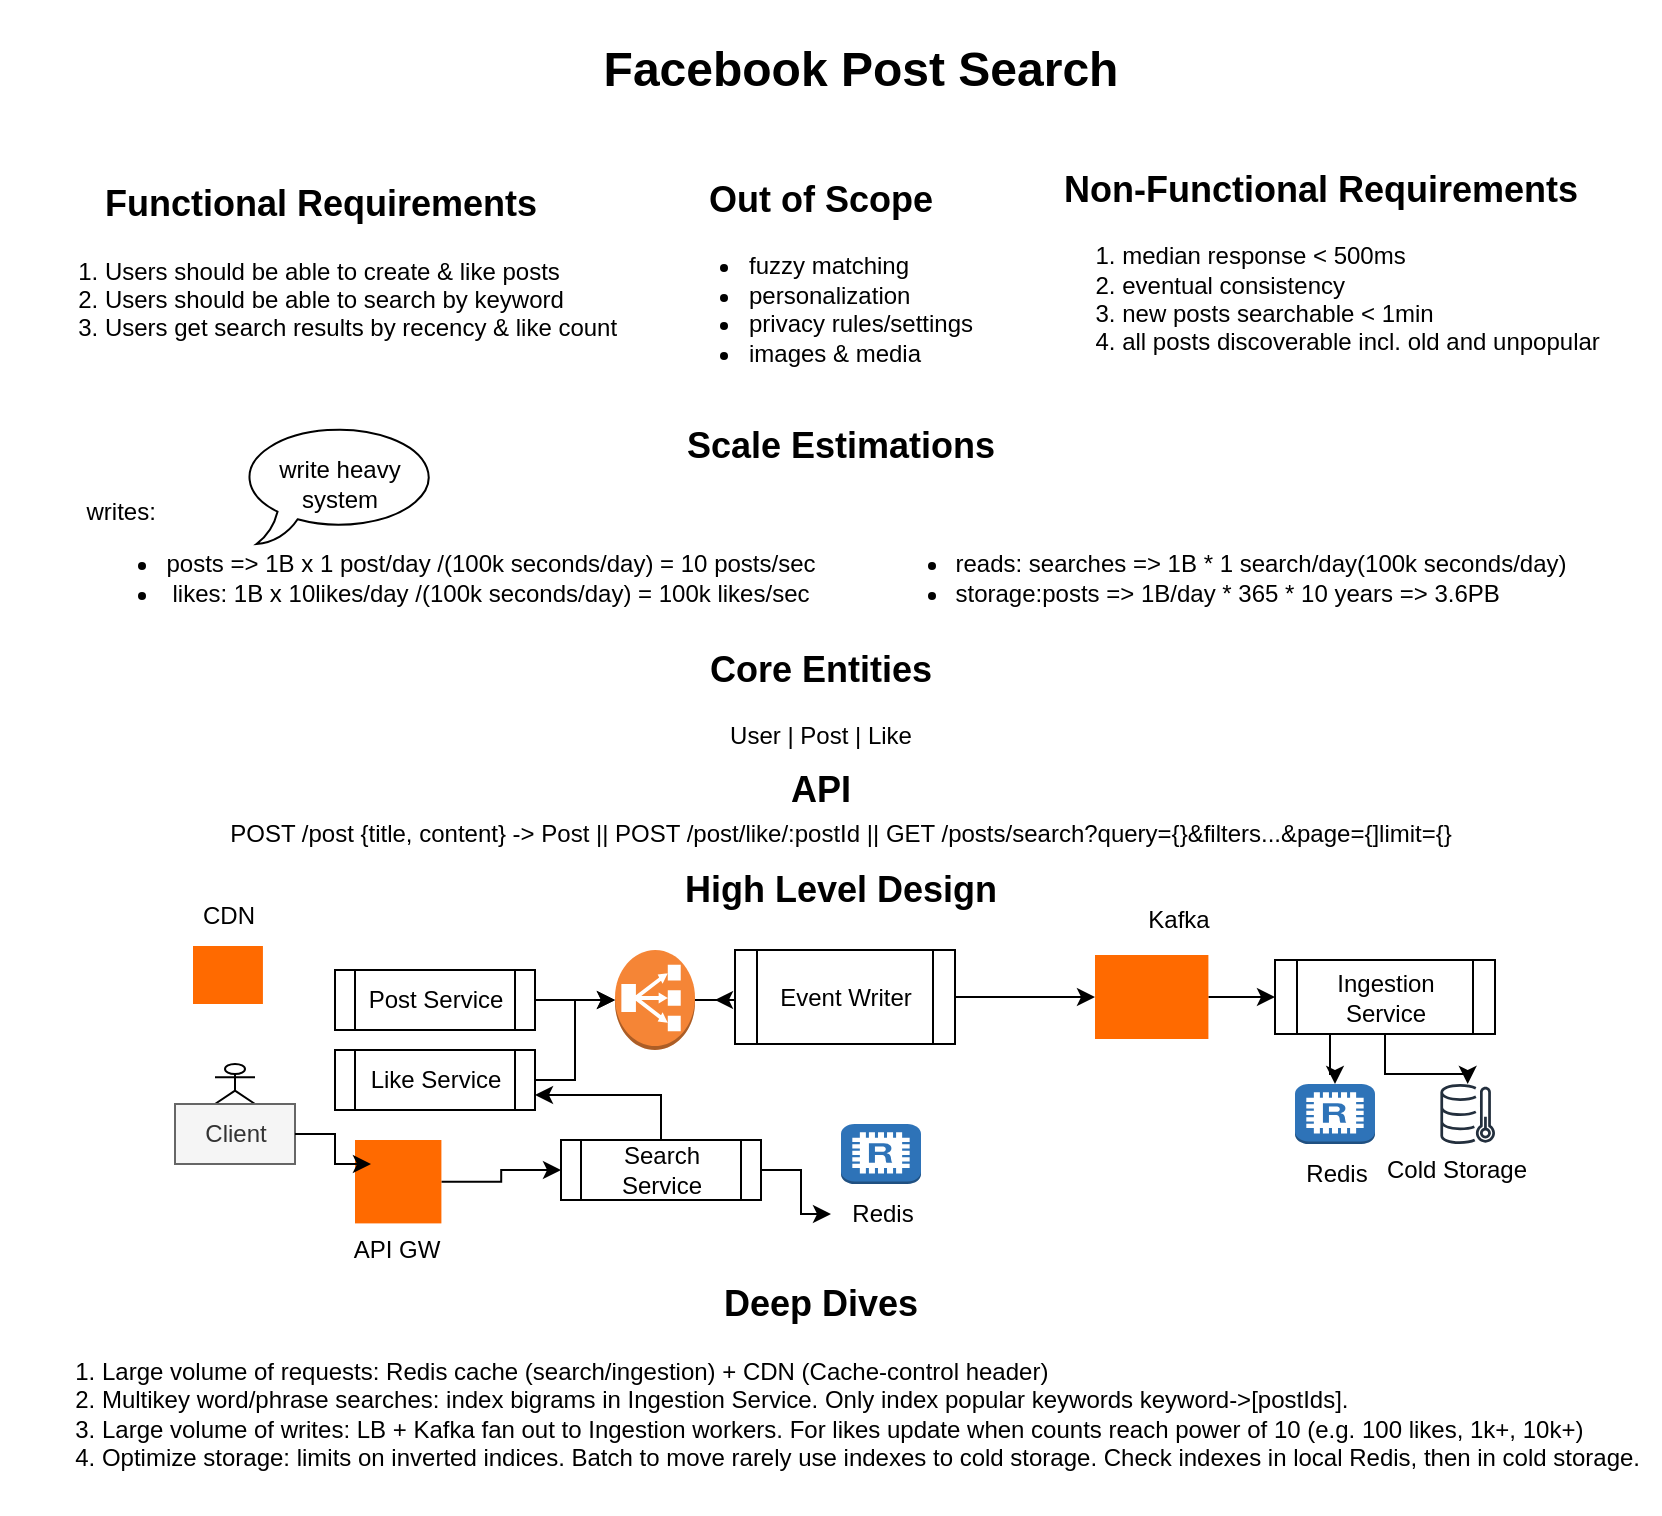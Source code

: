<mxfile version="26.2.14">
  <diagram name="Page-1" id="JqNY8BTypZa2bjlkMLGi">
    <mxGraphModel dx="1205" dy="1884" grid="1" gridSize="10" guides="1" tooltips="1" connect="1" arrows="1" fold="1" page="1" pageScale="1" pageWidth="850" pageHeight="1100" math="0" shadow="0">
      <root>
        <mxCell id="0" />
        <mxCell id="1" parent="0" />
        <mxCell id="mnfu5z3pjoMPdWj8_KTB-1" value="&lt;h1&gt;Facebook Post Search&lt;/h1&gt;" style="text;html=1;align=center;verticalAlign=middle;resizable=0;points=[];autosize=1;strokeColor=none;fillColor=none;" vertex="1" parent="1">
          <mxGeometry x="290" y="-12" width="280" height="70" as="geometry" />
        </mxCell>
        <mxCell id="mnfu5z3pjoMPdWj8_KTB-2" value="&lt;h2&gt;Functional Requirements&lt;/h2&gt;&lt;div&gt;&lt;ol&gt;&lt;li style=&quot;text-align: left;&quot;&gt;Users should be able to create &amp;amp; like posts&lt;/li&gt;&lt;li style=&quot;text-align: left;&quot;&gt;Users should be able to search by keyword&lt;/li&gt;&lt;li style=&quot;text-align: left;&quot;&gt;Users get search results by recency &amp;amp; like count&lt;/li&gt;&lt;/ol&gt;&lt;/div&gt;" style="text;html=1;align=center;verticalAlign=middle;resizable=0;points=[];autosize=1;strokeColor=none;fillColor=none;" vertex="1" parent="1">
          <mxGeometry y="58" width="320" height="120" as="geometry" />
        </mxCell>
        <mxCell id="mnfu5z3pjoMPdWj8_KTB-3" value="&lt;h2&gt;Non-Functional Requirements&lt;/h2&gt;&lt;div&gt;&lt;ol&gt;&lt;li style=&quot;text-align: left;&quot;&gt;median response &amp;lt; 500ms&lt;/li&gt;&lt;li style=&quot;text-align: left;&quot;&gt;eventual consistency&lt;/li&gt;&lt;li style=&quot;text-align: left;&quot;&gt;new posts searchable &amp;lt; 1min&lt;/li&gt;&lt;li style=&quot;text-align: left;&quot;&gt;all posts discoverable incl. old and unpopular&lt;/li&gt;&lt;/ol&gt;&lt;/div&gt;&lt;div style=&quot;text-align: left;&quot;&gt;&lt;br&gt;&lt;/div&gt;" style="text;html=1;align=center;verticalAlign=middle;resizable=0;points=[];autosize=1;strokeColor=none;fillColor=none;" vertex="1" parent="1">
          <mxGeometry x="510" y="50" width="300" height="150" as="geometry" />
        </mxCell>
        <mxCell id="mnfu5z3pjoMPdWj8_KTB-4" value="&lt;h2&gt;Out of Scope&lt;/h2&gt;&lt;div&gt;&lt;ul&gt;&lt;li style=&quot;text-align: left;&quot;&gt;fuzzy matching&lt;/li&gt;&lt;li style=&quot;text-align: left;&quot;&gt;personalization&lt;/li&gt;&lt;li style=&quot;text-align: left;&quot;&gt;privacy rules/settings&lt;/li&gt;&lt;li style=&quot;text-align: left;&quot;&gt;images &amp;amp; media&lt;/li&gt;&lt;/ul&gt;&lt;/div&gt;" style="text;html=1;align=center;verticalAlign=middle;resizable=0;points=[];autosize=1;strokeColor=none;fillColor=none;" vertex="1" parent="1">
          <mxGeometry x="320" y="58" width="180" height="130" as="geometry" />
        </mxCell>
        <mxCell id="mnfu5z3pjoMPdWj8_KTB-5" value="&lt;h2&gt;Scale Estimations&lt;/h2&gt;&lt;div&gt;&lt;br&gt;&lt;/div&gt;" style="text;html=1;align=center;verticalAlign=middle;resizable=0;points=[];autosize=1;strokeColor=none;fillColor=none;" vertex="1" parent="1">
          <mxGeometry x="330" y="178" width="180" height="80" as="geometry" />
        </mxCell>
        <mxCell id="mnfu5z3pjoMPdWj8_KTB-6" value="&lt;div style=&quot;text-align: left;&quot;&gt;writes:&amp;nbsp;&lt;/div&gt;&lt;div&gt;&lt;ul&gt;&lt;li&gt;posts =&amp;gt; 1B x 1 post/day /(100k seconds/day) = 10 posts/sec&lt;/li&gt;&lt;li&gt;&lt;span style=&quot;background-color: transparent; color: light-dark(rgb(0, 0, 0), rgb(255, 255, 255));&quot;&gt;likes: 1B x 10likes/day /(100k seconds/day) = 100k likes/sec&lt;/span&gt;&lt;/li&gt;&lt;/ul&gt;&lt;/div&gt;" style="text;html=1;align=center;verticalAlign=middle;resizable=0;points=[];autosize=1;strokeColor=none;fillColor=none;" vertex="1" parent="1">
          <mxGeometry x="30" y="230" width="390" height="80" as="geometry" />
        </mxCell>
        <mxCell id="mnfu5z3pjoMPdWj8_KTB-7" value="&lt;br&gt;&lt;div&gt;&lt;ul&gt;&lt;li&gt;reads: searches =&amp;gt; 1B * 1 search/day(100k seconds/day)&lt;/li&gt;&lt;li style=&quot;text-align: left;&quot;&gt;storage:posts =&amp;gt; 1B/day * 365 * 10 years =&amp;gt; 3.6PB&lt;/li&gt;&lt;/ul&gt;&lt;/div&gt;" style="text;html=1;align=center;verticalAlign=middle;resizable=0;points=[];autosize=1;strokeColor=none;fillColor=none;" vertex="1" parent="1">
          <mxGeometry x="425" y="230" width="370" height="80" as="geometry" />
        </mxCell>
        <mxCell id="mnfu5z3pjoMPdWj8_KTB-8" value="write heavy system" style="whiteSpace=wrap;html=1;shape=mxgraph.basic.oval_callout" vertex="1" parent="1">
          <mxGeometry x="120" y="200" width="100" height="60" as="geometry" />
        </mxCell>
        <mxCell id="mnfu5z3pjoMPdWj8_KTB-9" value="&lt;h2&gt;Core Entities&lt;/h2&gt;&lt;div&gt;User | Post | Like&lt;/div&gt;" style="text;html=1;align=center;verticalAlign=middle;resizable=0;points=[];autosize=1;strokeColor=none;fillColor=none;" vertex="1" parent="1">
          <mxGeometry x="345" y="290" width="130" height="80" as="geometry" />
        </mxCell>
        <mxCell id="mnfu5z3pjoMPdWj8_KTB-10" value="&lt;h2&gt;API&lt;/h2&gt;" style="text;html=1;align=center;verticalAlign=middle;resizable=0;points=[];autosize=1;strokeColor=none;fillColor=none;" vertex="1" parent="1">
          <mxGeometry x="385" y="353" width="50" height="60" as="geometry" />
        </mxCell>
        <mxCell id="mnfu5z3pjoMPdWj8_KTB-11" value="POST /post {title, content} -&amp;gt; Post || POST /post/like/:postId || GET /posts/search?query={}&amp;amp;filters...&amp;amp;page={]limit={}" style="text;html=1;align=center;verticalAlign=middle;resizable=0;points=[];autosize=1;strokeColor=none;fillColor=none;" vertex="1" parent="1">
          <mxGeometry x="105" y="390" width="630" height="30" as="geometry" />
        </mxCell>
        <mxCell id="mnfu5z3pjoMPdWj8_KTB-12" value="&lt;h2&gt;High Level Design&lt;/h2&gt;" style="text;html=1;align=center;verticalAlign=middle;resizable=0;points=[];autosize=1;strokeColor=none;fillColor=none;" vertex="1" parent="1">
          <mxGeometry x="330" y="403" width="180" height="60" as="geometry" />
        </mxCell>
        <mxCell id="mnfu5z3pjoMPdWj8_KTB-15" value="" style="edgeStyle=orthogonalEdgeStyle;rounded=0;orthogonalLoop=1;jettySize=auto;html=1;" edge="1" parent="1" source="mnfu5z3pjoMPdWj8_KTB-16">
          <mxGeometry relative="1" as="geometry">
            <mxPoint x="357.5" y="488" as="targetPoint" />
          </mxGeometry>
        </mxCell>
        <mxCell id="mnfu5z3pjoMPdWj8_KTB-14" value="Post Service" style="shape=process;whiteSpace=wrap;html=1;backgroundOutline=1;" vertex="1" parent="1">
          <mxGeometry x="167.5" y="473" width="100" height="30" as="geometry" />
        </mxCell>
        <mxCell id="mnfu5z3pjoMPdWj8_KTB-17" value="" style="edgeStyle=orthogonalEdgeStyle;rounded=0;orthogonalLoop=1;jettySize=auto;html=1;" edge="1" parent="1" source="mnfu5z3pjoMPdWj8_KTB-14" target="mnfu5z3pjoMPdWj8_KTB-16">
          <mxGeometry relative="1" as="geometry">
            <mxPoint x="267.5" y="488" as="sourcePoint" />
            <mxPoint x="357.5" y="488" as="targetPoint" />
          </mxGeometry>
        </mxCell>
        <mxCell id="mnfu5z3pjoMPdWj8_KTB-16" value="" style="outlineConnect=0;dashed=0;verticalLabelPosition=bottom;verticalAlign=top;align=center;html=1;shape=mxgraph.aws3.classic_load_balancer;fillColor=#F58536;gradientColor=none;" vertex="1" parent="1">
          <mxGeometry x="307.5" y="463" width="40" height="50" as="geometry" />
        </mxCell>
        <mxCell id="mnfu5z3pjoMPdWj8_KTB-20" value="" style="edgeStyle=orthogonalEdgeStyle;rounded=0;orthogonalLoop=1;jettySize=auto;html=1;entryX=0;entryY=0.5;entryDx=0;entryDy=0;entryPerimeter=0;" edge="1" parent="1" source="mnfu5z3pjoMPdWj8_KTB-18" target="mnfu5z3pjoMPdWj8_KTB-21">
          <mxGeometry relative="1" as="geometry">
            <mxPoint x="547.5" y="480" as="targetPoint" />
          </mxGeometry>
        </mxCell>
        <mxCell id="mnfu5z3pjoMPdWj8_KTB-18" value="Event Writer" style="shape=process;whiteSpace=wrap;html=1;backgroundOutline=1;" vertex="1" parent="1">
          <mxGeometry x="367.5" y="463" width="110" height="47" as="geometry" />
        </mxCell>
        <mxCell id="mnfu5z3pjoMPdWj8_KTB-24" value="" style="edgeStyle=orthogonalEdgeStyle;rounded=0;orthogonalLoop=1;jettySize=auto;html=1;" edge="1" parent="1" source="mnfu5z3pjoMPdWj8_KTB-21" target="mnfu5z3pjoMPdWj8_KTB-23">
          <mxGeometry relative="1" as="geometry" />
        </mxCell>
        <mxCell id="mnfu5z3pjoMPdWj8_KTB-21" value="" style="points=[];aspect=fixed;html=1;align=center;shadow=0;dashed=0;fillColor=#FF6A00;strokeColor=none;shape=mxgraph.alibaba_cloud.kafka;" vertex="1" parent="1">
          <mxGeometry x="547.5" y="465.5" width="56.7" height="42" as="geometry" />
        </mxCell>
        <mxCell id="mnfu5z3pjoMPdWj8_KTB-22" value="Kafka" style="text;html=1;align=center;verticalAlign=middle;resizable=0;points=[];autosize=1;strokeColor=none;fillColor=none;" vertex="1" parent="1">
          <mxGeometry x="564.2" y="433" width="50" height="30" as="geometry" />
        </mxCell>
        <mxCell id="mnfu5z3pjoMPdWj8_KTB-27" value="" style="edgeStyle=orthogonalEdgeStyle;rounded=0;orthogonalLoop=1;jettySize=auto;html=1;" edge="1" parent="1" source="mnfu5z3pjoMPdWj8_KTB-23" target="mnfu5z3pjoMPdWj8_KTB-26">
          <mxGeometry relative="1" as="geometry" />
        </mxCell>
        <mxCell id="mnfu5z3pjoMPdWj8_KTB-28" style="edgeStyle=orthogonalEdgeStyle;rounded=0;orthogonalLoop=1;jettySize=auto;html=1;exitX=0.25;exitY=1;exitDx=0;exitDy=0;" edge="1" parent="1" source="mnfu5z3pjoMPdWj8_KTB-23" target="mnfu5z3pjoMPdWj8_KTB-25">
          <mxGeometry relative="1" as="geometry" />
        </mxCell>
        <mxCell id="mnfu5z3pjoMPdWj8_KTB-23" value="Ingestion Service" style="shape=process;whiteSpace=wrap;html=1;backgroundOutline=1;" vertex="1" parent="1">
          <mxGeometry x="637.5" y="468" width="110" height="37" as="geometry" />
        </mxCell>
        <mxCell id="mnfu5z3pjoMPdWj8_KTB-25" value="" style="outlineConnect=0;dashed=0;verticalLabelPosition=bottom;verticalAlign=top;align=center;html=1;shape=mxgraph.aws3.redis;fillColor=#2E73B8;gradientColor=none;" vertex="1" parent="1">
          <mxGeometry x="647.5" y="530" width="40" height="30" as="geometry" />
        </mxCell>
        <mxCell id="mnfu5z3pjoMPdWj8_KTB-26" value="" style="sketch=0;outlineConnect=0;fontColor=#232F3E;gradientColor=none;fillColor=#232F3D;strokeColor=none;dashed=0;verticalLabelPosition=bottom;verticalAlign=top;align=center;html=1;fontSize=12;fontStyle=0;aspect=fixed;pointerEvents=1;shape=mxgraph.aws4.cold_storage;" vertex="1" parent="1">
          <mxGeometry x="720.19" y="530" width="27.31" height="30" as="geometry" />
        </mxCell>
        <mxCell id="mnfu5z3pjoMPdWj8_KTB-29" value="Redis" style="text;html=1;align=center;verticalAlign=middle;resizable=0;points=[];autosize=1;strokeColor=none;fillColor=none;" vertex="1" parent="1">
          <mxGeometry x="642.5" y="560" width="50" height="30" as="geometry" />
        </mxCell>
        <mxCell id="mnfu5z3pjoMPdWj8_KTB-30" value="Cold Storage" style="text;html=1;align=center;verticalAlign=middle;resizable=0;points=[];autosize=1;strokeColor=none;fillColor=none;" vertex="1" parent="1">
          <mxGeometry x="682.5" y="558" width="90" height="30" as="geometry" />
        </mxCell>
        <mxCell id="mnfu5z3pjoMPdWj8_KTB-32" style="edgeStyle=orthogonalEdgeStyle;rounded=0;orthogonalLoop=1;jettySize=auto;html=1;" edge="1" parent="1" source="mnfu5z3pjoMPdWj8_KTB-31" target="mnfu5z3pjoMPdWj8_KTB-16">
          <mxGeometry relative="1" as="geometry" />
        </mxCell>
        <mxCell id="mnfu5z3pjoMPdWj8_KTB-31" value="Like Service" style="shape=process;whiteSpace=wrap;html=1;backgroundOutline=1;" vertex="1" parent="1">
          <mxGeometry x="167.5" y="513" width="100" height="30" as="geometry" />
        </mxCell>
        <mxCell id="mnfu5z3pjoMPdWj8_KTB-37" value="" style="edgeStyle=orthogonalEdgeStyle;rounded=0;orthogonalLoop=1;jettySize=auto;html=1;" edge="1" parent="1" source="mnfu5z3pjoMPdWj8_KTB-33" target="mnfu5z3pjoMPdWj8_KTB-36">
          <mxGeometry relative="1" as="geometry" />
        </mxCell>
        <mxCell id="mnfu5z3pjoMPdWj8_KTB-51" style="edgeStyle=orthogonalEdgeStyle;rounded=0;orthogonalLoop=1;jettySize=auto;html=1;exitX=0.5;exitY=0;exitDx=0;exitDy=0;entryX=1;entryY=0.75;entryDx=0;entryDy=0;" edge="1" parent="1" source="mnfu5z3pjoMPdWj8_KTB-33" target="mnfu5z3pjoMPdWj8_KTB-31">
          <mxGeometry relative="1" as="geometry" />
        </mxCell>
        <mxCell id="mnfu5z3pjoMPdWj8_KTB-33" value="Search Service" style="shape=process;whiteSpace=wrap;html=1;backgroundOutline=1;" vertex="1" parent="1">
          <mxGeometry x="280.5" y="558" width="100" height="30" as="geometry" />
        </mxCell>
        <mxCell id="mnfu5z3pjoMPdWj8_KTB-35" value="" style="outlineConnect=0;dashed=0;verticalLabelPosition=bottom;verticalAlign=top;align=center;html=1;shape=mxgraph.aws3.redis;fillColor=#2E73B8;gradientColor=none;" vertex="1" parent="1">
          <mxGeometry x="420.5" y="550" width="40" height="30" as="geometry" />
        </mxCell>
        <mxCell id="mnfu5z3pjoMPdWj8_KTB-36" value="Redis" style="text;html=1;align=center;verticalAlign=middle;resizable=0;points=[];autosize=1;strokeColor=none;fillColor=none;" vertex="1" parent="1">
          <mxGeometry x="415.5" y="580" width="50" height="30" as="geometry" />
        </mxCell>
        <mxCell id="mnfu5z3pjoMPdWj8_KTB-38" value="Actor" style="shape=umlActor;verticalLabelPosition=bottom;verticalAlign=top;html=1;outlineConnect=0;" vertex="1" parent="1">
          <mxGeometry x="107.5" y="520" width="20" height="20" as="geometry" />
        </mxCell>
        <mxCell id="mnfu5z3pjoMPdWj8_KTB-39" value="Client" style="text;html=1;align=center;verticalAlign=middle;whiteSpace=wrap;rounded=0;fillColor=#f5f5f5;fontColor=#333333;strokeColor=#666666;" vertex="1" parent="1">
          <mxGeometry x="87.5" y="540" width="60" height="30" as="geometry" />
        </mxCell>
        <mxCell id="mnfu5z3pjoMPdWj8_KTB-42" value="" style="points=[];aspect=fixed;html=1;align=center;shadow=0;dashed=0;fillColor=#FF6A00;strokeColor=none;shape=mxgraph.alibaba_cloud.cdn_content_distribution_network;" vertex="1" parent="1">
          <mxGeometry x="96.5" y="461" width="34.96" height="29" as="geometry" />
        </mxCell>
        <mxCell id="mnfu5z3pjoMPdWj8_KTB-43" value="CDN" style="text;html=1;align=center;verticalAlign=middle;resizable=0;points=[];autosize=1;strokeColor=none;fillColor=none;" vertex="1" parent="1">
          <mxGeometry x="88.98" y="431" width="50" height="30" as="geometry" />
        </mxCell>
        <mxCell id="mnfu5z3pjoMPdWj8_KTB-49" style="edgeStyle=orthogonalEdgeStyle;rounded=0;orthogonalLoop=1;jettySize=auto;html=1;entryX=0;entryY=0.5;entryDx=0;entryDy=0;" edge="1" parent="1" source="mnfu5z3pjoMPdWj8_KTB-46" target="mnfu5z3pjoMPdWj8_KTB-33">
          <mxGeometry relative="1" as="geometry" />
        </mxCell>
        <mxCell id="mnfu5z3pjoMPdWj8_KTB-46" value="" style="points=[];aspect=fixed;html=1;align=center;shadow=0;dashed=0;fillColor=#FF6A00;strokeColor=none;shape=mxgraph.alibaba_cloud.apigateway;" vertex="1" parent="1">
          <mxGeometry x="177.5" y="558" width="43.2" height="41.7" as="geometry" />
        </mxCell>
        <mxCell id="mnfu5z3pjoMPdWj8_KTB-47" value="API GW" style="text;html=1;align=center;verticalAlign=middle;resizable=0;points=[];autosize=1;strokeColor=none;fillColor=none;" vertex="1" parent="1">
          <mxGeometry x="162.5" y="598" width="70" height="30" as="geometry" />
        </mxCell>
        <mxCell id="mnfu5z3pjoMPdWj8_KTB-48" style="edgeStyle=orthogonalEdgeStyle;rounded=0;orthogonalLoop=1;jettySize=auto;html=1;entryX=0.185;entryY=0.288;entryDx=0;entryDy=0;entryPerimeter=0;" edge="1" parent="1" source="mnfu5z3pjoMPdWj8_KTB-39" target="mnfu5z3pjoMPdWj8_KTB-46">
          <mxGeometry relative="1" as="geometry" />
        </mxCell>
        <mxCell id="mnfu5z3pjoMPdWj8_KTB-52" value="&lt;h2&gt;Deep Dives&lt;/h2&gt;" style="text;html=1;align=center;verticalAlign=middle;resizable=0;points=[];autosize=1;strokeColor=none;fillColor=none;" vertex="1" parent="1">
          <mxGeometry x="350" y="610" width="120" height="60" as="geometry" />
        </mxCell>
        <mxCell id="mnfu5z3pjoMPdWj8_KTB-53" value="&lt;ol&gt;&lt;li style=&quot;text-align: left;&quot;&gt;Large volume of requests: Redis cache (search/ingestion) + CDN (Cache-control header)&lt;/li&gt;&lt;li style=&quot;text-align: left;&quot;&gt;Multikey word/phrase searches: index bigrams in Ingestion Service. Only index popular keywords keyword-&amp;gt;[postIds].&lt;/li&gt;&lt;li style=&quot;text-align: left;&quot;&gt;Large volume of writes: LB + Kafka fan out to Ingestion workers. For likes update when counts reach power of 10 (e.g. 100 likes, 1k+, 10k+)&amp;nbsp;&lt;/li&gt;&lt;li style=&quot;text-align: left;&quot;&gt;Optimize storage: limits on inverted indices. Batch to move rarely use indexes to cold storage. Check indexes in local Redis, then in cold storage.&lt;/li&gt;&lt;/ol&gt;" style="text;html=1;align=center;verticalAlign=middle;resizable=0;points=[];autosize=1;strokeColor=none;fillColor=none;" vertex="1" parent="1">
          <mxGeometry y="645" width="830" height="100" as="geometry" />
        </mxCell>
      </root>
    </mxGraphModel>
  </diagram>
</mxfile>

